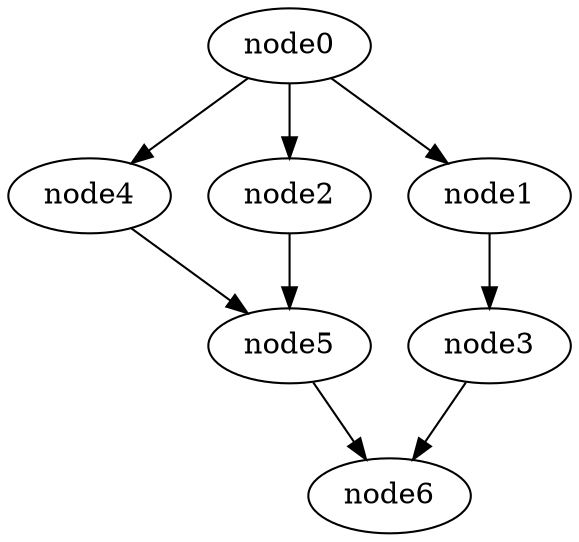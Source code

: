 digraph g{
	node6
	node5 -> node6
	node4 -> node5
	node3 -> node6
	node2 -> node5
	node1 -> node3
	node0 -> node4
	node0 -> node2
	node0 -> node1
}
